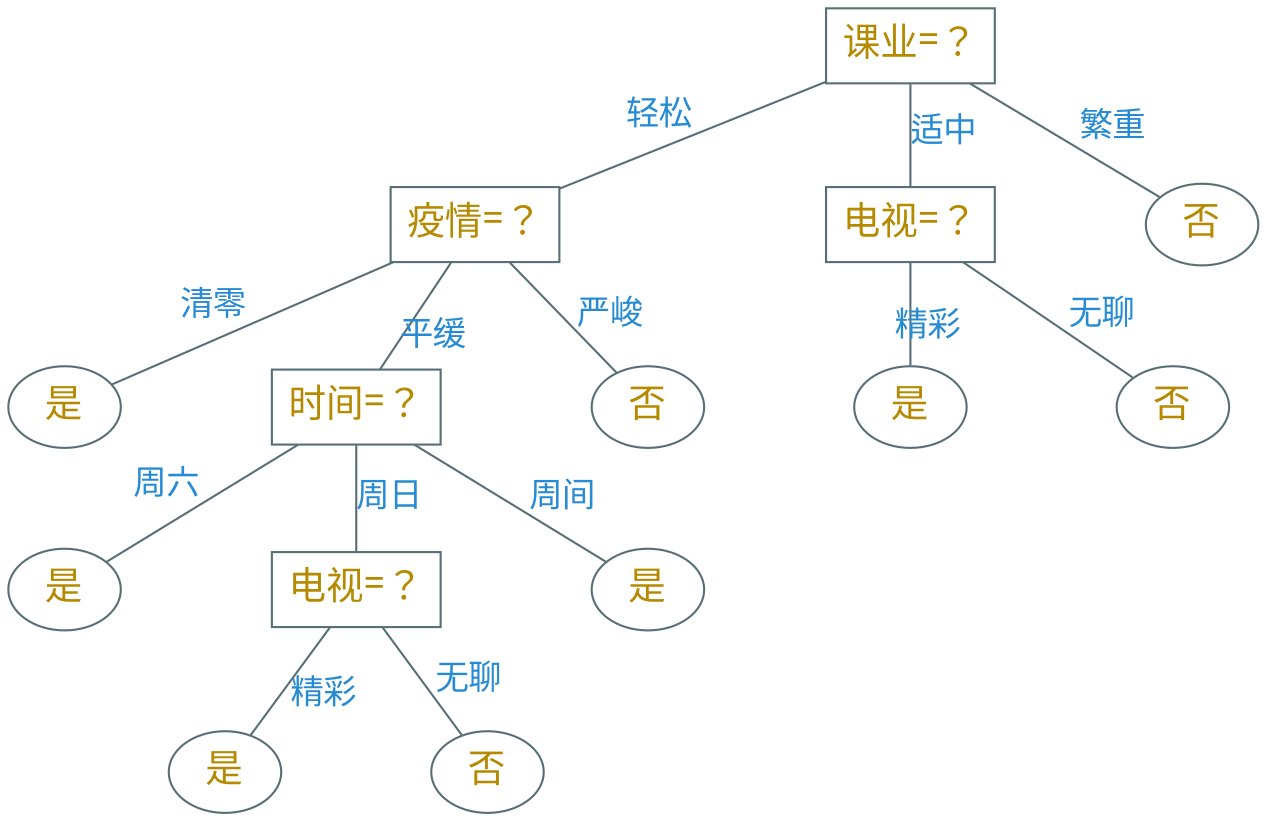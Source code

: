 digraph g {
    graph [nodesep=1.0, ranksep=0.4]
    bgcolor="transparent"
    node [shape=box color="#586e75" fontcolor="#b58900" fontsize=18 fontname="Ysabeau,LXGWWenKai"]
    edge [color="#586e75" fontcolor="#268bd2" fontsize=16 fontname="Ysabeau,LXGWWenKai" arrowhead=none]

    "课业=？" -> "疫情=？" [xlabel="轻松"]
    "课业=？" -> "电视=？" [label="适中"]

    node [shape=ellipse]

    "课业=？" -> "否" [headlabel="繁重" labeldistance=4]
    "电视=？" -> "是" [headlabel="精彩" labeldistance=2]

    y2 [label="是"]
    y3 [label="是"]
    n2 [label="否"]

    "电视=？" -> n2 [label="无聊"]
    "疫情=？" -> y2 [xlabel="清零"]

    node [shape=box]
    tv [label="电视=？"]
    "疫情=？" -> "时间=？" [headlabel="平缓" labeldistance=3]

    node [shape=ellipse]
    n3 [label="否"]
    y4 [label="是"]
    y5 [label="是"]
    n4 [label="否"]
    "疫情=？" -> n3 [label="严峻"]

    "时间=？" -> y3 [xlabel="周六"]

    node [shape=box]
    "时间=？" -> tv [label="周日"]
    "时间=？" -> y4 [label="周间"]

    tv -> y5 [headlabel="精彩" labeldistance=4]
    tv -> n4 [label="无聊"]
}